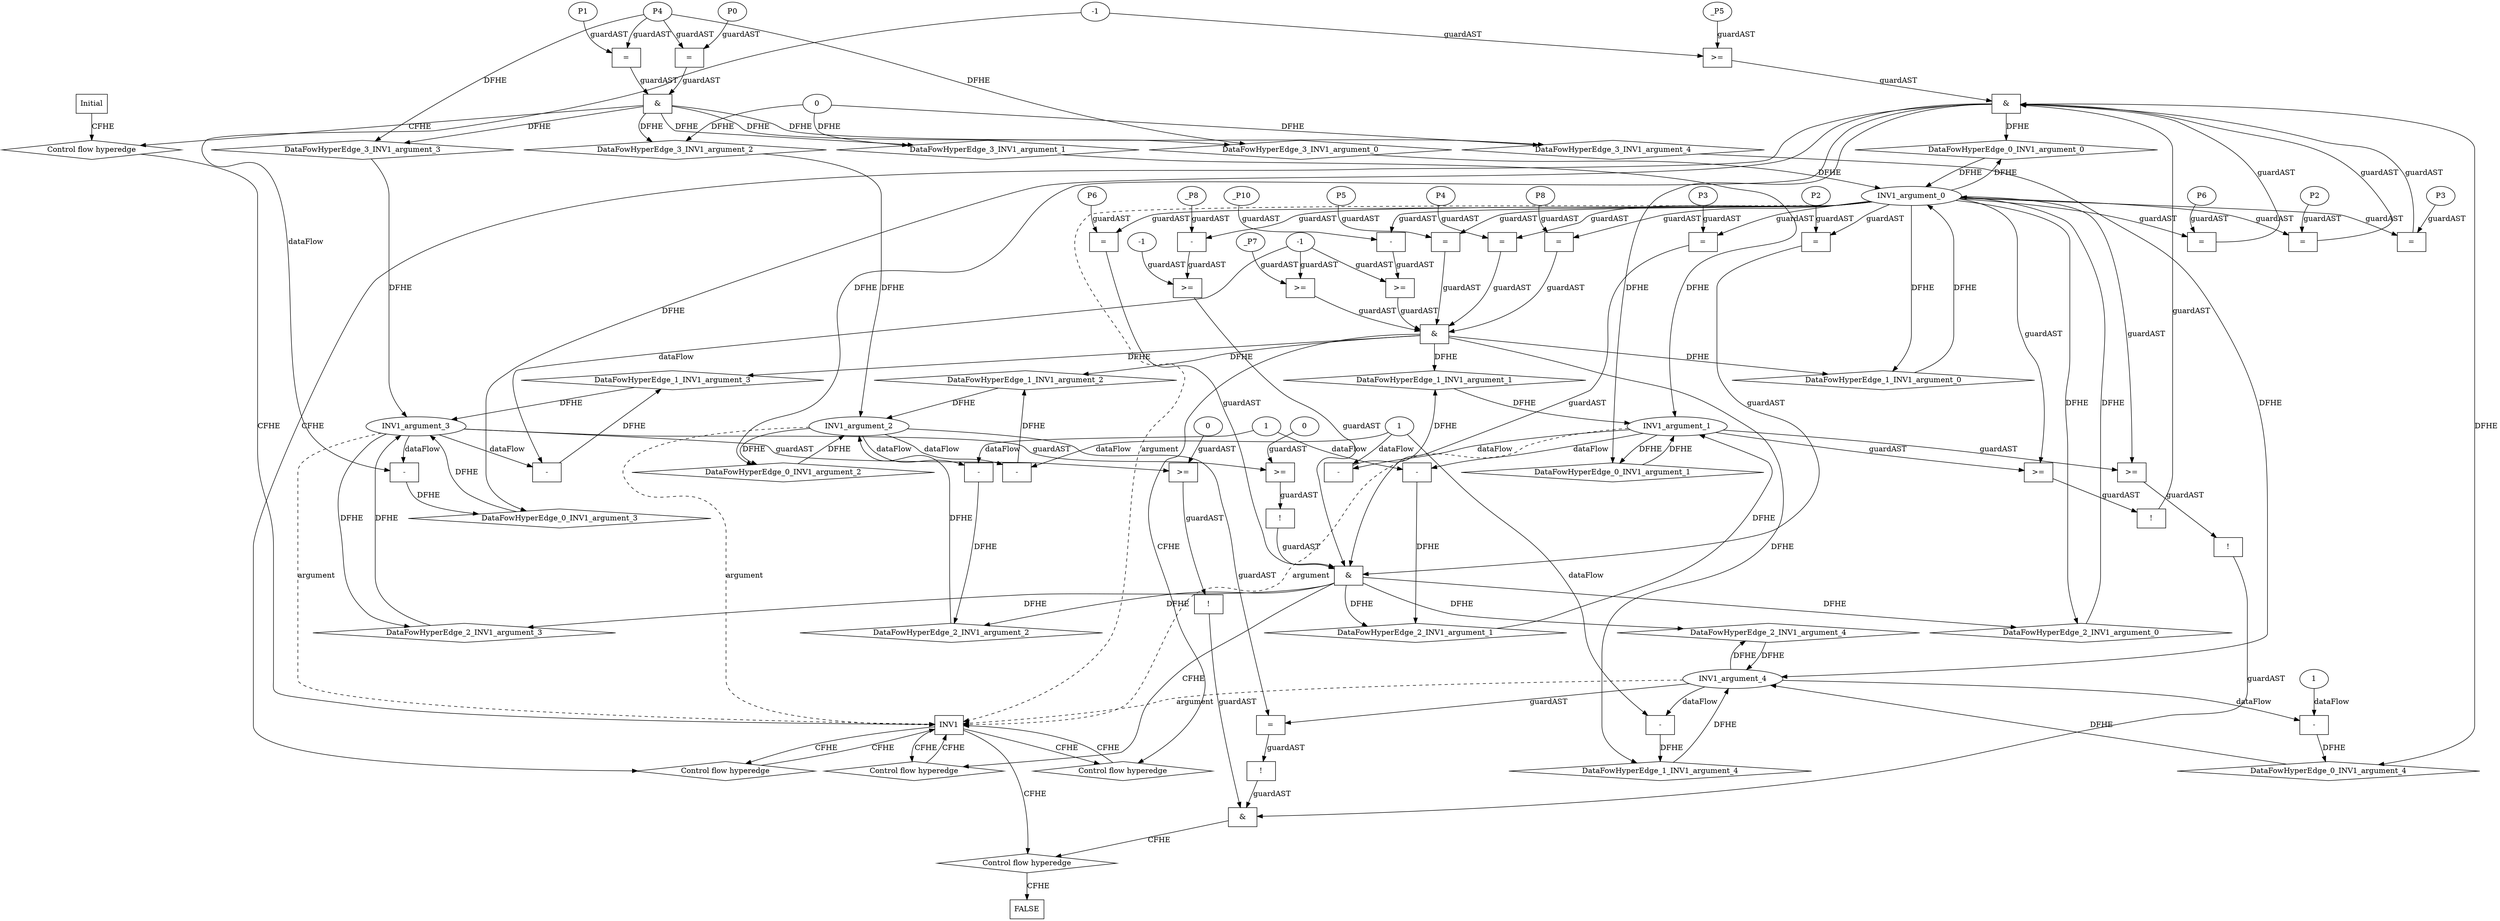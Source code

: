 digraph dag {
"INV1" [label="INV1" nodeName="INV1" class=CONTROL  shape="rect"];
FALSE [label="FALSE" nodeName=FALSE class=CONTROL  shape="rect"];
Initial [label="Initial" nodeName=Initial class=CONTROL  shape="rect"];
ControlFowHyperEdge_0 [label="Control flow hyperedge" nodeName=ControlFowHyperEdge_0 class=controlFlowHyperEdge shape="diamond"];
"INV1" -> ControlFowHyperEdge_0 [label="CFHE"]
ControlFowHyperEdge_0 -> "INV1" [label="CFHE"]
ControlFowHyperEdge_1 [label="Control flow hyperedge" nodeName=ControlFowHyperEdge_1 class=controlFlowHyperEdge shape="diamond"];
"INV1" -> ControlFowHyperEdge_1 [label="CFHE"]
ControlFowHyperEdge_1 -> "INV1" [label="CFHE"]
ControlFowHyperEdge_2 [label="Control flow hyperedge" nodeName=ControlFowHyperEdge_2 class=controlFlowHyperEdge shape="diamond"];
"INV1" -> ControlFowHyperEdge_2 [label="CFHE"]
ControlFowHyperEdge_2 -> "INV1" [label="CFHE"]
ControlFowHyperEdge_3 [label="Control flow hyperedge" nodeName=ControlFowHyperEdge_3 class=controlFlowHyperEdge shape="diamond"];
"Initial" -> ControlFowHyperEdge_3 [label="CFHE"]
ControlFowHyperEdge_3 -> "INV1" [label="CFHE"]
ControlFowHyperEdge_4 [label="Control flow hyperedge" nodeName=ControlFowHyperEdge_4 class=controlFlowHyperEdge shape="diamond"];
"INV1" -> ControlFowHyperEdge_4 [label="CFHE"]
ControlFowHyperEdge_4 -> "FALSE" [label="CFHE"]
"INV1_argument_0" [label="INV1_argument_0" nodeName=argument0 class=argument  head="INV1" shape="oval"];
"INV1_argument_0" -> "INV1"[label="argument" style="dashed"]
"INV1_argument_1" [label="INV1_argument_1" nodeName=argument1 class=argument  head="INV1" shape="oval"];
"INV1_argument_1" -> "INV1"[label="argument" style="dashed"]
"INV1_argument_2" [label="INV1_argument_2" nodeName=argument2 class=argument  head="INV1" shape="oval"];
"INV1_argument_2" -> "INV1"[label="argument" style="dashed"]
"INV1_argument_3" [label="INV1_argument_3" nodeName=argument3 class=argument  head="INV1" shape="oval"];
"INV1_argument_3" -> "INV1"[label="argument" style="dashed"]
"INV1_argument_4" [label="INV1_argument_4" nodeName=argument4 class=argument  head="INV1" shape="oval"];
"INV1_argument_4" -> "INV1"[label="argument" style="dashed"]

"xxxINV1___INV1_0xxx_and" [label="&" nodeName="xxxINV1___INV1_0xxx_and" class=Operator shape="rect"];
"xxxINV1___INV1_0xxxguard1_node_0" [label="=" nodeName="xxxINV1___INV1_0xxxguard1_node_0" class=Operator  shape="rect"];
"xxxINV1___INV1_0xxxguard1_node_1" [label="P6" nodeName="xxxINV1___INV1_0xxxguard1_node_1" class=symbolicConstant ];
"xxxINV1___INV1_0xxxguard1_node_1" -> "xxxINV1___INV1_0xxxguard1_node_0"[label="guardAST"]
"INV1_argument_0" -> "xxxINV1___INV1_0xxxguard1_node_0"[label="guardAST"]

"xxxINV1___INV1_0xxxguard1_node_0" -> "xxxINV1___INV1_0xxx_and" [label="guardAST"];
"xxxINV1___INV1_0xxxguard2_node_0" [label="!" nodeName="xxxINV1___INV1_0xxxguard2_node_0" class=Operator shape="rect"];
"xxxINV1___INV1_0xxxguard2_node_1" [label=">=" nodeName="xxxINV1___INV1_0xxxguard2_node_1" class=Operator  shape="rect"];
"xxxINV1___INV1_0xxxguard2_node_1" -> "xxxINV1___INV1_0xxxguard2_node_0"[label="guardAST"]
"INV1_argument_0" -> "xxxINV1___INV1_0xxxguard2_node_1"[label="guardAST"]
"INV1_argument_1" -> "xxxINV1___INV1_0xxxguard2_node_1"[label="guardAST"]

"xxxINV1___INV1_0xxxguard2_node_0" -> "xxxINV1___INV1_0xxx_and" [label="guardAST"];
"xxxINV1___INV1_0xxxguard_0_node_0" [label="=" nodeName="xxxINV1___INV1_0xxxguard_0_node_0" class=Operator  shape="rect"];
"xxxINV1___INV1_0xxxguard_0_node_1" [label="P2" nodeName="xxxINV1___INV1_0xxxguard_0_node_1" class=symbolicConstant ];
"xxxINV1___INV1_0xxxguard_0_node_1" -> "xxxINV1___INV1_0xxxguard_0_node_0"[label="guardAST"]
"INV1_argument_0" -> "xxxINV1___INV1_0xxxguard_0_node_0"[label="guardAST"]

"xxxINV1___INV1_0xxxguard_0_node_0" -> "xxxINV1___INV1_0xxx_and" [label="guardAST"];
"xxxINV1___INV1_0xxxguard4_node_0" [label="=" nodeName="xxxINV1___INV1_0xxxguard4_node_0" class=Operator  shape="rect"];
"xxxINV1___INV1_0xxxguard4_node_1" [label="P3" nodeName="xxxINV1___INV1_0xxxguard4_node_1" class=symbolicConstant ];
"xxxINV1___INV1_0xxxguard4_node_1" -> "xxxINV1___INV1_0xxxguard4_node_0"[label="guardAST"]
"INV1_argument_0" -> "xxxINV1___INV1_0xxxguard4_node_0"[label="guardAST"]

"xxxINV1___INV1_0xxxguard4_node_0" -> "xxxINV1___INV1_0xxx_and" [label="guardAST"];
"xxxINV1___INV1_0xxxguard3_node_0" [label=">=" nodeName="xxxINV1___INV1_0xxxguard3_node_0" class=Operator  shape="rect"];
"xxxINV1___INV1_0xxxguard3_node_1" [label="_P5" nodeName="xxxINV1___INV1_0xxxguard3_node_1" class=symbolicConstant ];
"xxxINV1___INV1_0xxxguard3_node_1" -> "xxxINV1___INV1_0xxxguard3_node_0"[label="guardAST"]
"xxxINV1___INV1_0xxxdataFlow_0_node_2" -> "xxxINV1___INV1_0xxxguard3_node_0"[label="guardAST"]

"xxxINV1___INV1_0xxxguard3_node_0" -> "xxxINV1___INV1_0xxx_and" [label="guardAST"];
"xxxINV1___INV1_0xxx_and" -> "ControlFowHyperEdge_0" [label="CFHE"];
"xxxINV1___INV1_0xxxdataFlow_0_node_0" [label="-" nodeName="xxxINV1___INV1_0xxxdataFlow_0_node_0" class= Operator shape="rect"];
"xxxINV1___INV1_0xxxdataFlow_0_node_2" [label="-1" nodeName="xxxINV1___INV1_0xxxdataFlow_0_node_2" class=IdealInt ];
"INV1_argument_3" -> "xxxINV1___INV1_0xxxdataFlow_0_node_0"[label="dataFlow"]
"xxxINV1___INV1_0xxxdataFlow_0_node_2" -> "xxxINV1___INV1_0xxxdataFlow_0_node_0"[label="dataFlow"]

"xxxINV1___INV1_0xxxdataFlow1_node_0" [label="-" nodeName="xxxINV1___INV1_0xxxdataFlow1_node_0" class= Operator shape="rect"];
"xxxINV1___INV1_0xxxdataFlow1_node_2" [label="1" nodeName="xxxINV1___INV1_0xxxdataFlow1_node_2" class=IdealInt ];
"INV1_argument_4" -> "xxxINV1___INV1_0xxxdataFlow1_node_0"[label="dataFlow"]
"xxxINV1___INV1_0xxxdataFlow1_node_2" -> "xxxINV1___INV1_0xxxdataFlow1_node_0"[label="dataFlow"]

"xxxINV1___INV1_1xxx_and" [label="&" nodeName="xxxINV1___INV1_1xxx_and" class=Operator shape="rect"];
"xxxINV1___INV1_1xxxguard2_node_0" [label=">=" nodeName="xxxINV1___INV1_1xxxguard2_node_0" class=Operator  shape="rect"];
"xxxINV1___INV1_1xxxguard2_node_1" [label="_P7" nodeName="xxxINV1___INV1_1xxxguard2_node_1" class=symbolicConstant ];
"xxxINV1___INV1_1xxxguard2_node_1" -> "xxxINV1___INV1_1xxxguard2_node_0"[label="guardAST"]
"xxxINV1___INV1_1xxxdataFlow1_node_2" -> "xxxINV1___INV1_1xxxguard2_node_0"[label="guardAST"]

"xxxINV1___INV1_1xxxguard2_node_0" -> "xxxINV1___INV1_1xxx_and" [label="guardAST"];
"xxxINV1___INV1_1xxxguard3_node_0" [label=">=" nodeName="xxxINV1___INV1_1xxxguard3_node_0" class=Operator  shape="rect"];
"xxxINV1___INV1_1xxxguard3_node_1" [label="-" nodeName="xxxINV1___INV1_1xxxguard3_node_1" class= Operator shape="rect"];
"xxxINV1___INV1_1xxxguard3_node_3" [label="_P10" nodeName="xxxINV1___INV1_1xxxguard3_node_3" class=symbolicConstant ];
"xxxINV1___INV1_1xxxguard3_node_1" -> "xxxINV1___INV1_1xxxguard3_node_0"[label="guardAST"]
"xxxINV1___INV1_1xxxdataFlow1_node_2" -> "xxxINV1___INV1_1xxxguard3_node_0"[label="guardAST"]
"INV1_argument_0" -> "xxxINV1___INV1_1xxxguard3_node_1"[label="guardAST"]
"xxxINV1___INV1_1xxxguard3_node_3" -> "xxxINV1___INV1_1xxxguard3_node_1"[label="guardAST"]

"xxxINV1___INV1_1xxxguard3_node_0" -> "xxxINV1___INV1_1xxx_and" [label="guardAST"];
"xxxINV1___INV1_1xxxguard_0_node_0" [label="=" nodeName="xxxINV1___INV1_1xxxguard_0_node_0" class=Operator  shape="rect"];
"xxxINV1___INV1_1xxxguard_0_node_1" [label="P4" nodeName="xxxINV1___INV1_1xxxguard_0_node_1" class=symbolicConstant ];
"xxxINV1___INV1_1xxxguard_0_node_1" -> "xxxINV1___INV1_1xxxguard_0_node_0"[label="guardAST"]
"INV1_argument_0" -> "xxxINV1___INV1_1xxxguard_0_node_0"[label="guardAST"]

"xxxINV1___INV1_1xxxguard_0_node_0" -> "xxxINV1___INV1_1xxx_and" [label="guardAST"];
"xxxINV1___INV1_1xxxguard4_node_0" [label="=" nodeName="xxxINV1___INV1_1xxxguard4_node_0" class=Operator  shape="rect"];
"xxxINV1___INV1_1xxxguard4_node_1" [label="P5" nodeName="xxxINV1___INV1_1xxxguard4_node_1" class=symbolicConstant ];
"xxxINV1___INV1_1xxxguard4_node_1" -> "xxxINV1___INV1_1xxxguard4_node_0"[label="guardAST"]
"INV1_argument_0" -> "xxxINV1___INV1_1xxxguard4_node_0"[label="guardAST"]

"xxxINV1___INV1_1xxxguard4_node_0" -> "xxxINV1___INV1_1xxx_and" [label="guardAST"];
"xxxINV1___INV1_1xxxguard1_node_0" [label="=" nodeName="xxxINV1___INV1_1xxxguard1_node_0" class=Operator  shape="rect"];
"xxxINV1___INV1_1xxxguard1_node_1" [label="P8" nodeName="xxxINV1___INV1_1xxxguard1_node_1" class=symbolicConstant ];
"xxxINV1___INV1_1xxxguard1_node_1" -> "xxxINV1___INV1_1xxxguard1_node_0"[label="guardAST"]
"INV1_argument_0" -> "xxxINV1___INV1_1xxxguard1_node_0"[label="guardAST"]

"xxxINV1___INV1_1xxxguard1_node_0" -> "xxxINV1___INV1_1xxx_and" [label="guardAST"];
"xxxINV1___INV1_1xxx_and" -> "ControlFowHyperEdge_1" [label="CFHE"];
"xxxINV1___INV1_1xxxdataFlow_0_node_0" [label="-" nodeName="xxxINV1___INV1_1xxxdataFlow_0_node_0" class= Operator shape="rect"];
"xxxINV1___INV1_1xxxdataFlow_0_node_2" [label="1" nodeName="xxxINV1___INV1_1xxxdataFlow_0_node_2" class=IdealInt ];
"INV1_argument_1" -> "xxxINV1___INV1_1xxxdataFlow_0_node_0"[label="dataFlow"]
"xxxINV1___INV1_1xxxdataFlow_0_node_2" -> "xxxINV1___INV1_1xxxdataFlow_0_node_0"[label="dataFlow"]

"xxxINV1___INV1_1xxxdataFlow1_node_0" [label="-" nodeName="xxxINV1___INV1_1xxxdataFlow1_node_0" class= Operator shape="rect"];
"xxxINV1___INV1_1xxxdataFlow1_node_2" [label="-1" nodeName="xxxINV1___INV1_1xxxdataFlow1_node_2" class=IdealInt ];
"INV1_argument_3" -> "xxxINV1___INV1_1xxxdataFlow1_node_0"[label="dataFlow"]
"xxxINV1___INV1_1xxxdataFlow1_node_2" -> "xxxINV1___INV1_1xxxdataFlow1_node_0"[label="dataFlow"]

"xxxINV1___INV1_1xxxdataFlow2_node_0" [label="-" nodeName="xxxINV1___INV1_1xxxdataFlow2_node_0" class= Operator shape="rect"];
"INV1_argument_2" -> "xxxINV1___INV1_1xxxdataFlow2_node_0"[label="dataFlow"]
"xxxINV1___INV1_1xxxdataFlow_0_node_2" -> "xxxINV1___INV1_1xxxdataFlow2_node_0"[label="dataFlow"]

"xxxINV1___INV1_1xxxdataFlow3_node_0" [label="-" nodeName="xxxINV1___INV1_1xxxdataFlow3_node_0" class= Operator shape="rect"];
"INV1_argument_4" -> "xxxINV1___INV1_1xxxdataFlow3_node_0"[label="dataFlow"]
"xxxINV1___INV1_1xxxdataFlow_0_node_2" -> "xxxINV1___INV1_1xxxdataFlow3_node_0"[label="dataFlow"]

"xxxINV1___INV1_2xxx_and" [label="&" nodeName="xxxINV1___INV1_2xxx_and" class=Operator shape="rect"];
"xxxINV1___INV1_2xxxguard3_node_0" [label="!" nodeName="xxxINV1___INV1_2xxxguard3_node_0" class=Operator shape="rect"];
"xxxINV1___INV1_2xxxguard3_node_1" [label=">=" nodeName="xxxINV1___INV1_2xxxguard3_node_1" class=Operator  shape="rect"];
"xxxINV1___INV1_2xxxguard3_node_3" [label="0" nodeName="xxxINV1___INV1_2xxxguard3_node_3" class=IdealInt ];
"xxxINV1___INV1_2xxxguard3_node_1" -> "xxxINV1___INV1_2xxxguard3_node_0"[label="guardAST"]
"INV1_argument_3" -> "xxxINV1___INV1_2xxxguard3_node_1"[label="guardAST"]
"xxxINV1___INV1_2xxxguard3_node_3" -> "xxxINV1___INV1_2xxxguard3_node_1"[label="guardAST"]

"xxxINV1___INV1_2xxxguard3_node_0" -> "xxxINV1___INV1_2xxx_and" [label="guardAST"];
"xxxINV1___INV1_2xxxguard4_node_0" [label="=" nodeName="xxxINV1___INV1_2xxxguard4_node_0" class=Operator  shape="rect"];
"xxxINV1___INV1_2xxxguard4_node_1" [label="P3" nodeName="xxxINV1___INV1_2xxxguard4_node_1" class=symbolicConstant ];
"xxxINV1___INV1_2xxxguard4_node_1" -> "xxxINV1___INV1_2xxxguard4_node_0"[label="guardAST"]
"INV1_argument_0" -> "xxxINV1___INV1_2xxxguard4_node_0"[label="guardAST"]

"xxxINV1___INV1_2xxxguard4_node_0" -> "xxxINV1___INV1_2xxx_and" [label="guardAST"];
"xxxINV1___INV1_2xxxguard_0_node_0" [label="=" nodeName="xxxINV1___INV1_2xxxguard_0_node_0" class=Operator  shape="rect"];
"xxxINV1___INV1_2xxxguard_0_node_1" [label="P2" nodeName="xxxINV1___INV1_2xxxguard_0_node_1" class=symbolicConstant ];
"xxxINV1___INV1_2xxxguard_0_node_1" -> "xxxINV1___INV1_2xxxguard_0_node_0"[label="guardAST"]
"INV1_argument_0" -> "xxxINV1___INV1_2xxxguard_0_node_0"[label="guardAST"]

"xxxINV1___INV1_2xxxguard_0_node_0" -> "xxxINV1___INV1_2xxx_and" [label="guardAST"];
"xxxINV1___INV1_2xxxguard2_node_0" [label=">=" nodeName="xxxINV1___INV1_2xxxguard2_node_0" class=Operator  shape="rect"];
"xxxINV1___INV1_2xxxguard2_node_1" [label="-" nodeName="xxxINV1___INV1_2xxxguard2_node_1" class= Operator shape="rect"];
"xxxINV1___INV1_2xxxguard2_node_3" [label="_P8" nodeName="xxxINV1___INV1_2xxxguard2_node_3" class=symbolicConstant ];
"xxxINV1___INV1_2xxxguard2_node_4" [label="-1" nodeName="xxxINV1___INV1_2xxxguard2_node_4" class=IdealInt ];
"xxxINV1___INV1_2xxxguard2_node_1" -> "xxxINV1___INV1_2xxxguard2_node_0"[label="guardAST"]
"xxxINV1___INV1_2xxxguard2_node_4" -> "xxxINV1___INV1_2xxxguard2_node_0"[label="guardAST"]
"INV1_argument_0" -> "xxxINV1___INV1_2xxxguard2_node_1"[label="guardAST"]
"xxxINV1___INV1_2xxxguard2_node_3" -> "xxxINV1___INV1_2xxxguard2_node_1"[label="guardAST"]

"xxxINV1___INV1_2xxxguard2_node_0" -> "xxxINV1___INV1_2xxx_and" [label="guardAST"];
"xxxINV1___INV1_2xxxguard1_node_0" [label="=" nodeName="xxxINV1___INV1_2xxxguard1_node_0" class=Operator  shape="rect"];
"xxxINV1___INV1_2xxxguard1_node_1" [label="P6" nodeName="xxxINV1___INV1_2xxxguard1_node_1" class=symbolicConstant ];
"xxxINV1___INV1_2xxxguard1_node_1" -> "xxxINV1___INV1_2xxxguard1_node_0"[label="guardAST"]
"INV1_argument_0" -> "xxxINV1___INV1_2xxxguard1_node_0"[label="guardAST"]

"xxxINV1___INV1_2xxxguard1_node_0" -> "xxxINV1___INV1_2xxx_and" [label="guardAST"];
"xxxINV1___INV1_2xxx_and" -> "ControlFowHyperEdge_2" [label="CFHE"];
"xxxINV1___INV1_2xxxdataFlow_0_node_0" [label="-" nodeName="xxxINV1___INV1_2xxxdataFlow_0_node_0" class= Operator shape="rect"];
"xxxINV1___INV1_2xxxdataFlow_0_node_2" [label="1" nodeName="xxxINV1___INV1_2xxxdataFlow_0_node_2" class=IdealInt ];
"INV1_argument_1" -> "xxxINV1___INV1_2xxxdataFlow_0_node_0"[label="dataFlow"]
"xxxINV1___INV1_2xxxdataFlow_0_node_2" -> "xxxINV1___INV1_2xxxdataFlow_0_node_0"[label="dataFlow"]

"xxxINV1___INV1_2xxxdataFlow1_node_0" [label="-" nodeName="xxxINV1___INV1_2xxxdataFlow1_node_0" class= Operator shape="rect"];
"INV1_argument_2" -> "xxxINV1___INV1_2xxxdataFlow1_node_0"[label="dataFlow"]
"xxxINV1___INV1_2xxxdataFlow_0_node_2" -> "xxxINV1___INV1_2xxxdataFlow1_node_0"[label="dataFlow"]

"xxxINV1___Initial_3xxx_and" [label="&" nodeName="xxxINV1___Initial_3xxx_and" class=Operator shape="rect"];
"xxxINV1___Initial_3xxxguard_0_node_0" [label="=" nodeName="xxxINV1___Initial_3xxxguard_0_node_0" class=Operator  shape="rect"];
"xxxINV1___Initial_3xxxguard_0_node_1" [label="P0" nodeName="xxxINV1___Initial_3xxxguard_0_node_1" class=symbolicConstant ];
"xxxINV1___Initial_3xxxguard_0_node_1" -> "xxxINV1___Initial_3xxxguard_0_node_0"[label="guardAST"]
"xxxINV1___Initial_3xxxdataFlow3_node_0" -> "xxxINV1___Initial_3xxxguard_0_node_0"[label="guardAST"]

"xxxINV1___Initial_3xxxguard_0_node_0" -> "xxxINV1___Initial_3xxx_and" [label="guardAST"];
"xxxINV1___Initial_3xxxguard1_node_0" [label="=" nodeName="xxxINV1___Initial_3xxxguard1_node_0" class=Operator  shape="rect"];
"xxxINV1___Initial_3xxxguard1_node_1" [label="P1" nodeName="xxxINV1___Initial_3xxxguard1_node_1" class=symbolicConstant ];
"xxxINV1___Initial_3xxxguard1_node_1" -> "xxxINV1___Initial_3xxxguard1_node_0"[label="guardAST"]
"xxxINV1___Initial_3xxxdataFlow3_node_0" -> "xxxINV1___Initial_3xxxguard1_node_0"[label="guardAST"]

"xxxINV1___Initial_3xxxguard1_node_0" -> "xxxINV1___Initial_3xxx_and" [label="guardAST"];
"xxxINV1___Initial_3xxx_and" -> "ControlFowHyperEdge_3" [label="CFHE"];
"xxxINV1___Initial_3xxxdataFlow_0_node_0" [label="0" nodeName="xxxINV1___Initial_3xxxdataFlow_0_node_0" class=IdealInt ];



"xxxINV1___Initial_3xxxdataFlow3_node_0" [label="P4" nodeName="xxxINV1___Initial_3xxxdataFlow3_node_0" class=symbolicConstant ];


"xxxFALSE___INV1_4xxx_and" [label="&" nodeName="xxxFALSE___INV1_4xxx_and" class=Operator shape="rect"];
"xxxFALSE___INV1_4xxxguard_0_node_0" [label="!" nodeName="xxxFALSE___INV1_4xxxguard_0_node_0" class=Operator shape="rect"];
"xxxFALSE___INV1_4xxxguard_0_node_1" [label=">=" nodeName="xxxFALSE___INV1_4xxxguard_0_node_1" class=Operator  shape="rect"];
"xxxFALSE___INV1_4xxxguard_0_node_1" -> "xxxFALSE___INV1_4xxxguard_0_node_0"[label="guardAST"]
"INV1_argument_0" -> "xxxFALSE___INV1_4xxxguard_0_node_1"[label="guardAST"]
"INV1_argument_1" -> "xxxFALSE___INV1_4xxxguard_0_node_1"[label="guardAST"]

"xxxFALSE___INV1_4xxxguard_0_node_0" -> "xxxFALSE___INV1_4xxx_and" [label="guardAST"];
"xxxFALSE___INV1_4xxxguard1_node_0" [label="!" nodeName="xxxFALSE___INV1_4xxxguard1_node_0" class=Operator shape="rect"];
"xxxFALSE___INV1_4xxxguard1_node_1" [label=">=" nodeName="xxxFALSE___INV1_4xxxguard1_node_1" class=Operator  shape="rect"];
"xxxFALSE___INV1_4xxxguard1_node_3" [label="0" nodeName="xxxFALSE___INV1_4xxxguard1_node_3" class=IdealInt ];
"xxxFALSE___INV1_4xxxguard1_node_1" -> "xxxFALSE___INV1_4xxxguard1_node_0"[label="guardAST"]
"INV1_argument_3" -> "xxxFALSE___INV1_4xxxguard1_node_1"[label="guardAST"]
"xxxFALSE___INV1_4xxxguard1_node_3" -> "xxxFALSE___INV1_4xxxguard1_node_1"[label="guardAST"]

"xxxFALSE___INV1_4xxxguard1_node_0" -> "xxxFALSE___INV1_4xxx_and" [label="guardAST"];
"xxxFALSE___INV1_4xxxguard2_node_0" [label="!" nodeName="xxxFALSE___INV1_4xxxguard2_node_0" class=Operator shape="rect"];
"xxxFALSE___INV1_4xxxguard2_node_1" [label="=" nodeName="xxxFALSE___INV1_4xxxguard2_node_1" class=Operator  shape="rect"];
"xxxFALSE___INV1_4xxxguard2_node_1" -> "xxxFALSE___INV1_4xxxguard2_node_0"[label="guardAST"]
"INV1_argument_2" -> "xxxFALSE___INV1_4xxxguard2_node_1"[label="guardAST"]
"INV1_argument_4" -> "xxxFALSE___INV1_4xxxguard2_node_1"[label="guardAST"]

"xxxFALSE___INV1_4xxxguard2_node_0" -> "xxxFALSE___INV1_4xxx_and" [label="guardAST"];
"xxxFALSE___INV1_4xxx_and" -> "ControlFowHyperEdge_4" [label="CFHE"];
"INV1_argument_0" -> "DataFowHyperEdge_0_INV1_argument_0"[label="DFHE"]
"DataFowHyperEdge_0_INV1_argument_0" [label="DataFowHyperEdge_0_INV1_argument_0" nodeName="DataFowHyperEdge_0_INV1_argument_0" class=DataFlowHyperedge shape="diamond"];
"DataFowHyperEdge_0_INV1_argument_0" -> "INV1_argument_0"[label="DFHE"]
"xxxINV1___INV1_0xxx_and" -> "DataFowHyperEdge_0_INV1_argument_0"[label="DFHE"]
"INV1_argument_1" -> "DataFowHyperEdge_0_INV1_argument_1"[label="DFHE"]
"DataFowHyperEdge_0_INV1_argument_1" [label="DataFowHyperEdge_0_INV1_argument_1" nodeName="DataFowHyperEdge_0_INV1_argument_1" class=DataFlowHyperedge shape="diamond"];
"DataFowHyperEdge_0_INV1_argument_1" -> "INV1_argument_1"[label="DFHE"]
"xxxINV1___INV1_0xxx_and" -> "DataFowHyperEdge_0_INV1_argument_1"[label="DFHE"]
"INV1_argument_2" -> "DataFowHyperEdge_0_INV1_argument_2"[label="DFHE"]
"DataFowHyperEdge_0_INV1_argument_2" [label="DataFowHyperEdge_0_INV1_argument_2" nodeName="DataFowHyperEdge_0_INV1_argument_2" class=DataFlowHyperedge shape="diamond"];
"DataFowHyperEdge_0_INV1_argument_2" -> "INV1_argument_2"[label="DFHE"]
"xxxINV1___INV1_0xxx_and" -> "DataFowHyperEdge_0_INV1_argument_2"[label="DFHE"]
"INV1_argument_0" -> "DataFowHyperEdge_1_INV1_argument_0"[label="DFHE"]
"DataFowHyperEdge_1_INV1_argument_0" [label="DataFowHyperEdge_1_INV1_argument_0" nodeName="DataFowHyperEdge_1_INV1_argument_0" class=DataFlowHyperedge shape="diamond"];
"DataFowHyperEdge_1_INV1_argument_0" -> "INV1_argument_0"[label="DFHE"]
"xxxINV1___INV1_1xxx_and" -> "DataFowHyperEdge_1_INV1_argument_0"[label="DFHE"]
"INV1_argument_0" -> "DataFowHyperEdge_2_INV1_argument_0"[label="DFHE"]
"DataFowHyperEdge_2_INV1_argument_0" [label="DataFowHyperEdge_2_INV1_argument_0" nodeName="DataFowHyperEdge_2_INV1_argument_0" class=DataFlowHyperedge shape="diamond"];
"DataFowHyperEdge_2_INV1_argument_0" -> "INV1_argument_0"[label="DFHE"]
"xxxINV1___INV1_2xxx_and" -> "DataFowHyperEdge_2_INV1_argument_0"[label="DFHE"]
"INV1_argument_3" -> "DataFowHyperEdge_2_INV1_argument_3"[label="DFHE"]
"DataFowHyperEdge_2_INV1_argument_3" [label="DataFowHyperEdge_2_INV1_argument_3" nodeName="DataFowHyperEdge_2_INV1_argument_3" class=DataFlowHyperedge shape="diamond"];
"DataFowHyperEdge_2_INV1_argument_3" -> "INV1_argument_3"[label="DFHE"]
"xxxINV1___INV1_2xxx_and" -> "DataFowHyperEdge_2_INV1_argument_3"[label="DFHE"]
"INV1_argument_4" -> "DataFowHyperEdge_2_INV1_argument_4"[label="DFHE"]
"DataFowHyperEdge_2_INV1_argument_4" [label="DataFowHyperEdge_2_INV1_argument_4" nodeName="DataFowHyperEdge_2_INV1_argument_4" class=DataFlowHyperedge shape="diamond"];
"DataFowHyperEdge_2_INV1_argument_4" -> "INV1_argument_4"[label="DFHE"]
"xxxINV1___INV1_2xxx_and" -> "DataFowHyperEdge_2_INV1_argument_4"[label="DFHE"]
"DataFowHyperEdge_0_INV1_argument_3" [label="DataFowHyperEdge_0_INV1_argument_3" nodeName="DataFowHyperEdge_0_INV1_argument_3" class=DataFlowHyperedge shape="diamond"];
"DataFowHyperEdge_0_INV1_argument_3" -> "INV1_argument_3"[label="DFHE"]
"xxxINV1___INV1_0xxx_and" -> "DataFowHyperEdge_0_INV1_argument_3"[label="DFHE"]
"xxxINV1___INV1_0xxxdataFlow_0_node_0" -> "DataFowHyperEdge_0_INV1_argument_3" [label="DFHE"];
"DataFowHyperEdge_0_INV1_argument_4" [label="DataFowHyperEdge_0_INV1_argument_4" nodeName="DataFowHyperEdge_0_INV1_argument_4" class=DataFlowHyperedge shape="diamond"];
"DataFowHyperEdge_0_INV1_argument_4" -> "INV1_argument_4"[label="DFHE"]
"xxxINV1___INV1_0xxx_and" -> "DataFowHyperEdge_0_INV1_argument_4"[label="DFHE"]
"xxxINV1___INV1_0xxxdataFlow1_node_0" -> "DataFowHyperEdge_0_INV1_argument_4" [label="DFHE"];
"DataFowHyperEdge_1_INV1_argument_1" [label="DataFowHyperEdge_1_INV1_argument_1" nodeName="DataFowHyperEdge_1_INV1_argument_1" class=DataFlowHyperedge shape="diamond"];
"DataFowHyperEdge_1_INV1_argument_1" -> "INV1_argument_1"[label="DFHE"]
"xxxINV1___INV1_1xxx_and" -> "DataFowHyperEdge_1_INV1_argument_1"[label="DFHE"]
"xxxINV1___INV1_1xxxdataFlow_0_node_0" -> "DataFowHyperEdge_1_INV1_argument_1" [label="DFHE"];
"DataFowHyperEdge_1_INV1_argument_2" [label="DataFowHyperEdge_1_INV1_argument_2" nodeName="DataFowHyperEdge_1_INV1_argument_2" class=DataFlowHyperedge shape="diamond"];
"DataFowHyperEdge_1_INV1_argument_2" -> "INV1_argument_2"[label="DFHE"]
"xxxINV1___INV1_1xxx_and" -> "DataFowHyperEdge_1_INV1_argument_2"[label="DFHE"]
"xxxINV1___INV1_1xxxdataFlow2_node_0" -> "DataFowHyperEdge_1_INV1_argument_2" [label="DFHE"];
"DataFowHyperEdge_1_INV1_argument_3" [label="DataFowHyperEdge_1_INV1_argument_3" nodeName="DataFowHyperEdge_1_INV1_argument_3" class=DataFlowHyperedge shape="diamond"];
"DataFowHyperEdge_1_INV1_argument_3" -> "INV1_argument_3"[label="DFHE"]
"xxxINV1___INV1_1xxx_and" -> "DataFowHyperEdge_1_INV1_argument_3"[label="DFHE"]
"xxxINV1___INV1_1xxxdataFlow1_node_0" -> "DataFowHyperEdge_1_INV1_argument_3" [label="DFHE"];
"DataFowHyperEdge_1_INV1_argument_4" [label="DataFowHyperEdge_1_INV1_argument_4" nodeName="DataFowHyperEdge_1_INV1_argument_4" class=DataFlowHyperedge shape="diamond"];
"DataFowHyperEdge_1_INV1_argument_4" -> "INV1_argument_4"[label="DFHE"]
"xxxINV1___INV1_1xxx_and" -> "DataFowHyperEdge_1_INV1_argument_4"[label="DFHE"]
"xxxINV1___INV1_1xxxdataFlow3_node_0" -> "DataFowHyperEdge_1_INV1_argument_4" [label="DFHE"];
"DataFowHyperEdge_2_INV1_argument_1" [label="DataFowHyperEdge_2_INV1_argument_1" nodeName="DataFowHyperEdge_2_INV1_argument_1" class=DataFlowHyperedge shape="diamond"];
"DataFowHyperEdge_2_INV1_argument_1" -> "INV1_argument_1"[label="DFHE"]
"xxxINV1___INV1_2xxx_and" -> "DataFowHyperEdge_2_INV1_argument_1"[label="DFHE"]
"xxxINV1___INV1_2xxxdataFlow_0_node_0" -> "DataFowHyperEdge_2_INV1_argument_1" [label="DFHE"];
"DataFowHyperEdge_2_INV1_argument_2" [label="DataFowHyperEdge_2_INV1_argument_2" nodeName="DataFowHyperEdge_2_INV1_argument_2" class=DataFlowHyperedge shape="diamond"];
"DataFowHyperEdge_2_INV1_argument_2" -> "INV1_argument_2"[label="DFHE"]
"xxxINV1___INV1_2xxx_and" -> "DataFowHyperEdge_2_INV1_argument_2"[label="DFHE"]
"xxxINV1___INV1_2xxxdataFlow1_node_0" -> "DataFowHyperEdge_2_INV1_argument_2" [label="DFHE"];
"DataFowHyperEdge_3_INV1_argument_0" [label="DataFowHyperEdge_3_INV1_argument_0" nodeName="DataFowHyperEdge_3_INV1_argument_0" class=DataFlowHyperedge shape="diamond"];
"DataFowHyperEdge_3_INV1_argument_0" -> "INV1_argument_0"[label="DFHE"]
"xxxINV1___Initial_3xxx_and" -> "DataFowHyperEdge_3_INV1_argument_0"[label="DFHE"]
"xxxINV1___Initial_3xxxdataFlow3_node_0" -> "DataFowHyperEdge_3_INV1_argument_0" [label="DFHE"];
"DataFowHyperEdge_3_INV1_argument_1" [label="DataFowHyperEdge_3_INV1_argument_1" nodeName="DataFowHyperEdge_3_INV1_argument_1" class=DataFlowHyperedge shape="diamond"];
"DataFowHyperEdge_3_INV1_argument_1" -> "INV1_argument_1"[label="DFHE"]
"xxxINV1___Initial_3xxx_and" -> "DataFowHyperEdge_3_INV1_argument_1"[label="DFHE"]
"xxxINV1___Initial_3xxxdataFlow_0_node_0" -> "DataFowHyperEdge_3_INV1_argument_1" [label="DFHE"];
"DataFowHyperEdge_3_INV1_argument_2" [label="DataFowHyperEdge_3_INV1_argument_2" nodeName="DataFowHyperEdge_3_INV1_argument_2" class=DataFlowHyperedge shape="diamond"];
"DataFowHyperEdge_3_INV1_argument_2" -> "INV1_argument_2"[label="DFHE"]
"xxxINV1___Initial_3xxx_and" -> "DataFowHyperEdge_3_INV1_argument_2"[label="DFHE"]
"xxxINV1___Initial_3xxxdataFlow_0_node_0" -> "DataFowHyperEdge_3_INV1_argument_2" [label="DFHE"];
"DataFowHyperEdge_3_INV1_argument_3" [label="DataFowHyperEdge_3_INV1_argument_3" nodeName="DataFowHyperEdge_3_INV1_argument_3" class=DataFlowHyperedge shape="diamond"];
"DataFowHyperEdge_3_INV1_argument_3" -> "INV1_argument_3"[label="DFHE"]
"xxxINV1___Initial_3xxx_and" -> "DataFowHyperEdge_3_INV1_argument_3"[label="DFHE"]
"xxxINV1___Initial_3xxxdataFlow3_node_0" -> "DataFowHyperEdge_3_INV1_argument_3" [label="DFHE"];
"DataFowHyperEdge_3_INV1_argument_4" [label="DataFowHyperEdge_3_INV1_argument_4" nodeName="DataFowHyperEdge_3_INV1_argument_4" class=DataFlowHyperedge shape="diamond"];
"DataFowHyperEdge_3_INV1_argument_4" -> "INV1_argument_4"[label="DFHE"]
"xxxINV1___Initial_3xxx_and" -> "DataFowHyperEdge_3_INV1_argument_4"[label="DFHE"]
"xxxINV1___Initial_3xxxdataFlow_0_node_0" -> "DataFowHyperEdge_3_INV1_argument_4" [label="DFHE"];




}
